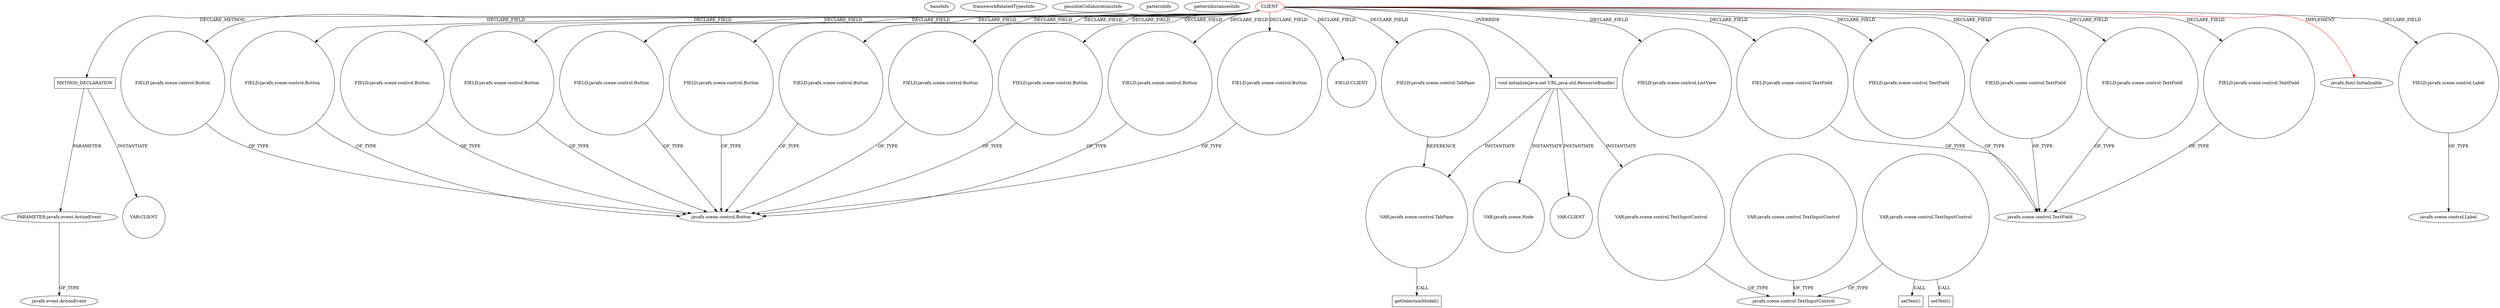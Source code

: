 digraph {
baseInfo[graphId=43,category="pattern",isAnonymous=false,possibleRelation=false]
frameworkRelatedTypesInfo[0="javafx.fxml.Initializable"]
possibleCollaborationsInfo[]
patternInfo[frequency=2.0,patternRootClient=0]
patternInstancesInfo[0="hock323-eventManager~/hock323-eventManager/EventManager-master/src/eventManager/controller/pokerTournament/TournamentController.java~TournamentController~3009",1="dony1990-ProsDesktop~/dony1990-ProsDesktop/ProsDesktop-master/src/nicon/NiconDesktop/guifx/NiconNavigator/NavegadorController.java~NavegadorController~2563"]
866[label="PARAMETER:javafx.event.ActionEvent",vertexType="PARAMETER_DECLARATION",isFrameworkType=false]
865[label="METHOD_DECLARATION",vertexType="CLIENT_METHOD_DECLARATION",isFrameworkType=false,shape=box]
0[label="CLIENT",vertexType="ROOT_CLIENT_CLASS_DECLARATION",isFrameworkType=false,color=red]
52[label="FIELD:javafx.scene.control.Button",vertexType="FIELD_DECLARATION",isFrameworkType=false,shape=circle]
59[label="FIELD:javafx.scene.control.Button",vertexType="FIELD_DECLARATION",isFrameworkType=false,shape=circle]
140[label="FIELD:javafx.scene.control.Button",vertexType="FIELD_DECLARATION",isFrameworkType=false,shape=circle]
14[label="FIELD:javafx.scene.control.Button",vertexType="FIELD_DECLARATION",isFrameworkType=false,shape=circle]
81[label="FIELD:javafx.scene.control.Button",vertexType="FIELD_DECLARATION",isFrameworkType=false,shape=circle]
48[label="FIELD:javafx.scene.control.Button",vertexType="FIELD_DECLARATION",isFrameworkType=false,shape=circle]
142[label="FIELD:javafx.scene.control.Button",vertexType="FIELD_DECLARATION",isFrameworkType=false,shape=circle]
10[label="FIELD:javafx.scene.control.Button",vertexType="FIELD_DECLARATION",isFrameworkType=false,shape=circle]
8[label="FIELD:javafx.scene.control.Button",vertexType="FIELD_DECLARATION",isFrameworkType=false,shape=circle]
79[label="FIELD:javafx.scene.control.Button",vertexType="FIELD_DECLARATION",isFrameworkType=false,shape=circle]
4[label="FIELD:javafx.scene.control.Button",vertexType="FIELD_DECLARATION",isFrameworkType=false,shape=circle]
877[label="VAR:CLIENT",vertexType="VARIABLE_EXPRESION",isFrameworkType=false,shape=circle]
89[label="FIELD:CLIENT",vertexType="FIELD_DECLARATION",isFrameworkType=false,shape=circle]
596[label="javafx.event.ActionEvent",vertexType="FRAMEWORK_CLASS_TYPE",isFrameworkType=false]
152[label="void initialize(java.net.URL,java.util.ResourceBundle)",vertexType="OVERRIDING_METHOD_DECLARATION",isFrameworkType=false,shape=box]
253[label="VAR:CLIENT",vertexType="VARIABLE_EXPRESION",isFrameworkType=false,shape=circle]
2[label="FIELD:javafx.scene.control.ListView",vertexType="FIELD_DECLARATION",isFrameworkType=false,shape=circle]
270[label="VAR:javafx.scene.control.TabPane",vertexType="VARIABLE_EXPRESION",isFrameworkType=false,shape=circle]
336[label="VAR:javafx.scene.control.TextInputControl",vertexType="VARIABLE_EXPRESION",isFrameworkType=false,shape=circle]
132[label="FIELD:javafx.scene.control.TabPane",vertexType="FIELD_DECLARATION",isFrameworkType=false,shape=circle]
338[label="javafx.scene.control.TextInputControl",vertexType="FRAMEWORK_CLASS_TYPE",isFrameworkType=false]
467[label="VAR:javafx.scene.control.TextInputControl",vertexType="VARIABLE_EXPRESION",isFrameworkType=false,shape=circle]
597[label="VAR:javafx.scene.control.TextInputControl",vertexType="VARIABLE_EXPRESION",isFrameworkType=false,shape=circle]
6[label="FIELD:javafx.scene.control.TextField",vertexType="FIELD_DECLARATION",isFrameworkType=false,shape=circle]
130[label="FIELD:javafx.scene.control.TextField",vertexType="FIELD_DECLARATION",isFrameworkType=false,shape=circle]
83[label="FIELD:javafx.scene.control.TextField",vertexType="FIELD_DECLARATION",isFrameworkType=false,shape=circle]
12[label="FIELD:javafx.scene.control.TextField",vertexType="FIELD_DECLARATION",isFrameworkType=false,shape=circle]
67[label="FIELD:javafx.scene.control.TextField",vertexType="FIELD_DECLARATION",isFrameworkType=false,shape=circle]
1[label="javafx.fxml.Initializable",vertexType="FRAMEWORK_INTERFACE_TYPE",isFrameworkType=false]
616[label="setText()",vertexType="INSIDE_CALL",isFrameworkType=false,shape=box]
621[label="setText()",vertexType="INSIDE_CALL",isFrameworkType=false,shape=box]
7[label="javafx.scene.control.TextField",vertexType="FRAMEWORK_CLASS_TYPE",isFrameworkType=false]
271[label="getSelectionModel()",vertexType="INSIDE_CALL",isFrameworkType=false,shape=box]
50[label="FIELD:javafx.scene.control.Label",vertexType="FIELD_DECLARATION",isFrameworkType=false,shape=circle]
27[label="javafx.scene.control.Label",vertexType="FRAMEWORK_CLASS_TYPE",isFrameworkType=false]
5[label="javafx.scene.control.Button",vertexType="FRAMEWORK_CLASS_TYPE",isFrameworkType=false]
324[label="VAR:javafx.scene.Node",vertexType="VARIABLE_EXPRESION",isFrameworkType=false,shape=circle]
0->48[label="DECLARE_FIELD"]
140->5[label="OF_TYPE"]
865->877[label="INSTANTIATE"]
79->5[label="OF_TYPE"]
0->12[label="DECLARE_FIELD"]
52->5[label="OF_TYPE"]
152->324[label="INSTANTIATE"]
59->5[label="OF_TYPE"]
0->8[label="DECLARE_FIELD"]
67->7[label="OF_TYPE"]
132->270[label="REFERENCE"]
0->89[label="DECLARE_FIELD"]
0->140[label="DECLARE_FIELD"]
142->5[label="OF_TYPE"]
14->5[label="OF_TYPE"]
336->338[label="OF_TYPE"]
48->5[label="OF_TYPE"]
0->4[label="DECLARE_FIELD"]
152->270[label="INSTANTIATE"]
597->621[label="CALL"]
0->130[label="DECLARE_FIELD"]
8->5[label="OF_TYPE"]
152->336[label="INSTANTIATE"]
130->7[label="OF_TYPE"]
0->81[label="DECLARE_FIELD"]
0->1[label="IMPLEMENT",color=red]
0->83[label="DECLARE_FIELD"]
0->132[label="DECLARE_FIELD"]
0->52[label="DECLARE_FIELD"]
152->253[label="INSTANTIATE"]
597->338[label="OF_TYPE"]
0->865[label="DECLARE_METHOD"]
0->152[label="OVERRIDE"]
83->7[label="OF_TYPE"]
597->616[label="CALL"]
0->50[label="DECLARE_FIELD"]
6->7[label="OF_TYPE"]
81->5[label="OF_TYPE"]
0->10[label="DECLARE_FIELD"]
50->27[label="OF_TYPE"]
0->142[label="DECLARE_FIELD"]
865->866[label="PARAMETER"]
0->2[label="DECLARE_FIELD"]
0->14[label="DECLARE_FIELD"]
10->5[label="OF_TYPE"]
4->5[label="OF_TYPE"]
0->67[label="DECLARE_FIELD"]
0->6[label="DECLARE_FIELD"]
12->7[label="OF_TYPE"]
866->596[label="OF_TYPE"]
0->79[label="DECLARE_FIELD"]
0->59[label="DECLARE_FIELD"]
467->338[label="OF_TYPE"]
270->271[label="CALL"]
}
